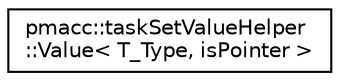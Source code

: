 digraph "Graphical Class Hierarchy"
{
 // LATEX_PDF_SIZE
  edge [fontname="Helvetica",fontsize="10",labelfontname="Helvetica",labelfontsize="10"];
  node [fontname="Helvetica",fontsize="10",shape=record];
  rankdir="LR";
  Node0 [label="pmacc::taskSetValueHelper\l::Value\< T_Type, isPointer \>",height=0.2,width=0.4,color="black", fillcolor="white", style="filled",URL="$structpmacc_1_1task_set_value_helper_1_1_value.html",tooltip="define access operation for non-pointer types"];
}
